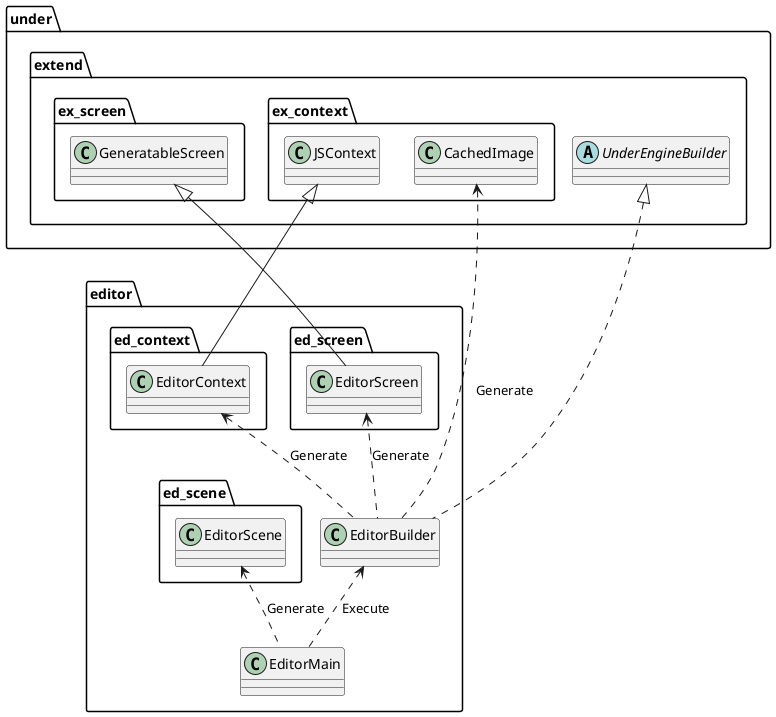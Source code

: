 @startuml EditorGameBase

package editor {
    class EditorMain
    class EditorBuilder

    package ed_context {
        class EditorContext
    }

    package ed_screen {
        class EditorScreen
    }
}

package under {
    package extend {
        abstract UnderEngineBuilder
        package ex_context {
            class JSContext
            class CachedImage
        }
        package ex_screen {
            class GeneratableScreen
        }
    }
}

package editor {
    package ed_scene {
        class EditorScene
    }
}

EditorBuilder <.. EditorMain : "Execute"
EditorScene <.. EditorMain : "Generate"
EditorScreen <.. EditorBuilder : "Generate"
EditorContext <.. EditorBuilder : "Generate"
CachedImage <.. EditorBuilder : "Generate"

UnderEngineBuilder <|.. EditorBuilder
GeneratableScreen <|-- EditorScreen
JSContext <|-- EditorContext

@enduml

